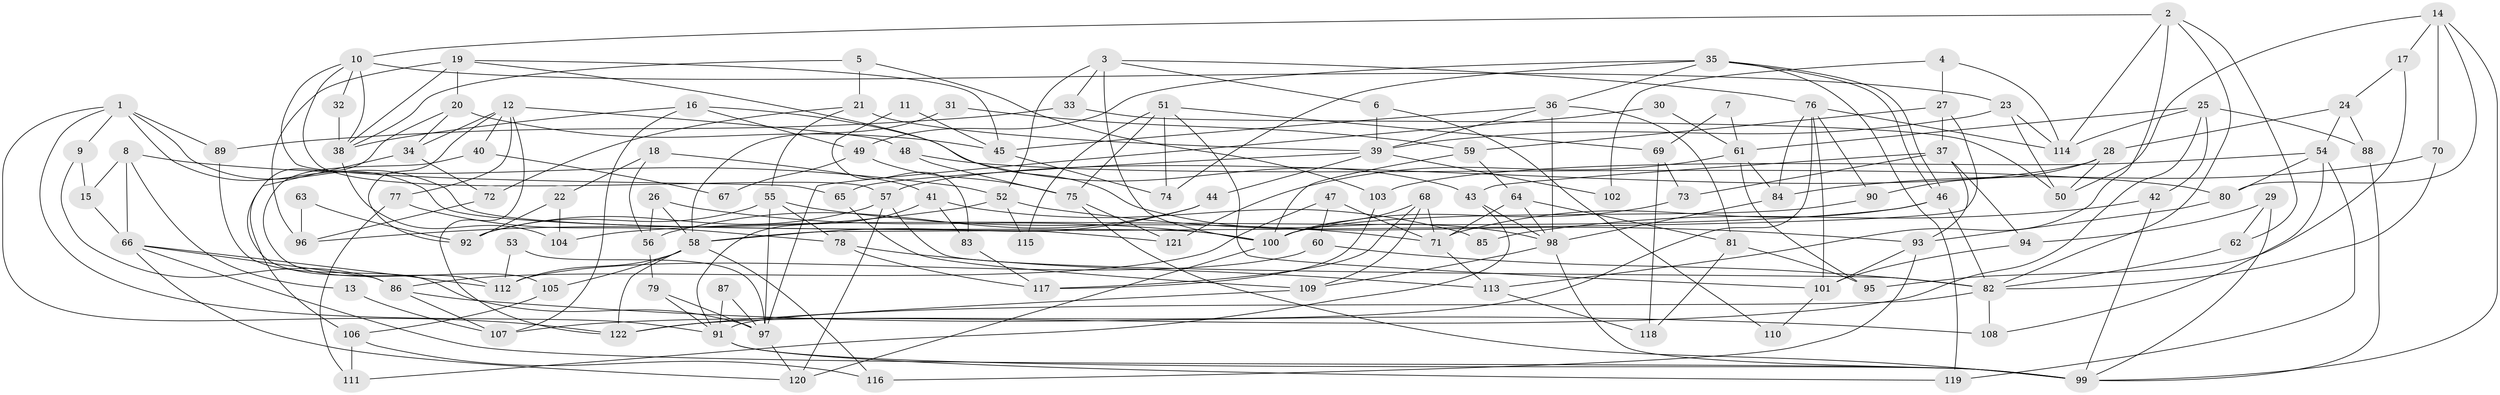 // coarse degree distribution, {2: 0.08333333333333333, 3: 0.125, 5: 0.20833333333333334, 4: 0.20833333333333334, 6: 0.08333333333333333, 9: 0.020833333333333332, 7: 0.125, 10: 0.0625, 11: 0.0625, 8: 0.020833333333333332}
// Generated by graph-tools (version 1.1) at 2025/53/03/04/25 21:53:39]
// undirected, 122 vertices, 244 edges
graph export_dot {
graph [start="1"]
  node [color=gray90,style=filled];
  1;
  2;
  3;
  4;
  5;
  6;
  7;
  8;
  9;
  10;
  11;
  12;
  13;
  14;
  15;
  16;
  17;
  18;
  19;
  20;
  21;
  22;
  23;
  24;
  25;
  26;
  27;
  28;
  29;
  30;
  31;
  32;
  33;
  34;
  35;
  36;
  37;
  38;
  39;
  40;
  41;
  42;
  43;
  44;
  45;
  46;
  47;
  48;
  49;
  50;
  51;
  52;
  53;
  54;
  55;
  56;
  57;
  58;
  59;
  60;
  61;
  62;
  63;
  64;
  65;
  66;
  67;
  68;
  69;
  70;
  71;
  72;
  73;
  74;
  75;
  76;
  77;
  78;
  79;
  80;
  81;
  82;
  83;
  84;
  85;
  86;
  87;
  88;
  89;
  90;
  91;
  92;
  93;
  94;
  95;
  96;
  97;
  98;
  99;
  100;
  101;
  102;
  103;
  104;
  105;
  106;
  107;
  108;
  109;
  110;
  111;
  112;
  113;
  114;
  115;
  116;
  117;
  118;
  119;
  120;
  121;
  122;
  1 -- 100;
  1 -- 91;
  1 -- 9;
  1 -- 89;
  1 -- 121;
  1 -- 122;
  2 -- 113;
  2 -- 10;
  2 -- 62;
  2 -- 82;
  2 -- 114;
  3 -- 76;
  3 -- 100;
  3 -- 6;
  3 -- 33;
  3 -- 52;
  4 -- 27;
  4 -- 114;
  4 -- 102;
  5 -- 103;
  5 -- 21;
  5 -- 38;
  6 -- 39;
  6 -- 110;
  7 -- 69;
  7 -- 61;
  8 -- 52;
  8 -- 15;
  8 -- 13;
  8 -- 66;
  9 -- 86;
  9 -- 15;
  10 -- 65;
  10 -- 57;
  10 -- 23;
  10 -- 32;
  10 -- 38;
  11 -- 45;
  11 -- 83;
  12 -- 92;
  12 -- 122;
  12 -- 34;
  12 -- 40;
  12 -- 48;
  12 -- 77;
  13 -- 107;
  14 -- 50;
  14 -- 99;
  14 -- 17;
  14 -- 70;
  14 -- 80;
  15 -- 66;
  16 -- 43;
  16 -- 38;
  16 -- 49;
  16 -- 107;
  17 -- 24;
  17 -- 95;
  18 -- 22;
  18 -- 56;
  18 -- 41;
  19 -- 38;
  19 -- 20;
  19 -- 45;
  19 -- 96;
  19 -- 98;
  20 -- 112;
  20 -- 45;
  20 -- 34;
  21 -- 72;
  21 -- 39;
  21 -- 55;
  22 -- 92;
  22 -- 104;
  23 -- 114;
  23 -- 39;
  23 -- 50;
  24 -- 54;
  24 -- 28;
  24 -- 88;
  25 -- 88;
  25 -- 107;
  25 -- 42;
  25 -- 61;
  25 -- 114;
  26 -- 100;
  26 -- 58;
  26 -- 56;
  27 -- 37;
  27 -- 59;
  27 -- 58;
  28 -- 57;
  28 -- 90;
  28 -- 50;
  29 -- 99;
  29 -- 62;
  29 -- 94;
  30 -- 97;
  30 -- 61;
  31 -- 58;
  31 -- 59;
  32 -- 38;
  33 -- 50;
  33 -- 89;
  34 -- 72;
  34 -- 106;
  35 -- 36;
  35 -- 46;
  35 -- 46;
  35 -- 49;
  35 -- 74;
  35 -- 119;
  36 -- 98;
  36 -- 45;
  36 -- 39;
  36 -- 81;
  37 -- 94;
  37 -- 93;
  37 -- 43;
  37 -- 73;
  38 -- 104;
  39 -- 44;
  39 -- 65;
  39 -- 102;
  40 -- 105;
  40 -- 67;
  41 -- 91;
  41 -- 83;
  41 -- 85;
  42 -- 99;
  42 -- 85;
  43 -- 98;
  43 -- 111;
  44 -- 58;
  44 -- 56;
  45 -- 74;
  46 -- 82;
  46 -- 71;
  46 -- 104;
  47 -- 71;
  47 -- 86;
  47 -- 60;
  48 -- 75;
  48 -- 80;
  49 -- 67;
  49 -- 75;
  51 -- 101;
  51 -- 75;
  51 -- 69;
  51 -- 74;
  51 -- 115;
  52 -- 93;
  52 -- 96;
  52 -- 115;
  53 -- 112;
  53 -- 97;
  54 -- 80;
  54 -- 119;
  54 -- 103;
  54 -- 108;
  55 -- 71;
  55 -- 78;
  55 -- 92;
  55 -- 97;
  56 -- 79;
  57 -- 82;
  57 -- 120;
  57 -- 92;
  58 -- 122;
  58 -- 105;
  58 -- 112;
  58 -- 116;
  59 -- 64;
  59 -- 100;
  60 -- 82;
  60 -- 112;
  61 -- 121;
  61 -- 84;
  61 -- 95;
  62 -- 82;
  63 -- 92;
  63 -- 96;
  64 -- 98;
  64 -- 81;
  64 -- 71;
  65 -- 109;
  66 -- 112;
  66 -- 86;
  66 -- 99;
  66 -- 120;
  68 -- 109;
  68 -- 71;
  68 -- 100;
  68 -- 117;
  69 -- 73;
  69 -- 118;
  70 -- 84;
  70 -- 82;
  71 -- 113;
  72 -- 96;
  73 -- 100;
  75 -- 99;
  75 -- 121;
  76 -- 114;
  76 -- 84;
  76 -- 90;
  76 -- 101;
  76 -- 122;
  77 -- 78;
  77 -- 111;
  78 -- 113;
  78 -- 117;
  79 -- 97;
  79 -- 91;
  80 -- 93;
  81 -- 95;
  81 -- 118;
  82 -- 91;
  82 -- 108;
  83 -- 117;
  84 -- 98;
  86 -- 108;
  86 -- 107;
  87 -- 97;
  87 -- 91;
  88 -- 99;
  89 -- 97;
  90 -- 100;
  91 -- 99;
  91 -- 119;
  93 -- 116;
  93 -- 101;
  94 -- 101;
  97 -- 120;
  98 -- 99;
  98 -- 109;
  100 -- 120;
  101 -- 110;
  103 -- 117;
  105 -- 106;
  106 -- 111;
  106 -- 116;
  109 -- 122;
  113 -- 118;
}
